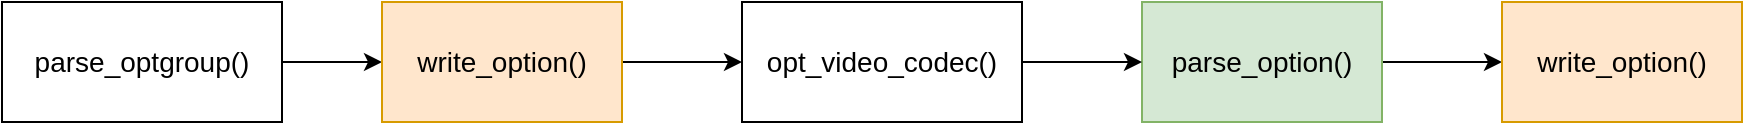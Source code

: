 <mxfile version="20.2.3" type="device"><diagram id="CCSkUD4YMc4SreTmyc2y" name="第 1 页"><mxGraphModel dx="2249" dy="865" grid="1" gridSize="10" guides="1" tooltips="1" connect="1" arrows="1" fold="1" page="1" pageScale="1" pageWidth="827" pageHeight="1169" math="0" shadow="0"><root><mxCell id="0"/><mxCell id="1" parent="0"/><mxCell id="aL7Z7T94MeomsDTvF9U8-7" value="" style="edgeStyle=orthogonalEdgeStyle;rounded=0;orthogonalLoop=1;jettySize=auto;html=1;fontSize=14;" parent="1" source="FtxlK899-vsp9U0ij4i_-1" target="aL7Z7T94MeomsDTvF9U8-1" edge="1"><mxGeometry relative="1" as="geometry"/></mxCell><mxCell id="FtxlK899-vsp9U0ij4i_-1" value="parse_optgroup()" style="rounded=0;whiteSpace=wrap;html=1;fontSize=14;" parent="1" vertex="1"><mxGeometry x="-760" y="340" width="140" height="60" as="geometry"/></mxCell><mxCell id="aL7Z7T94MeomsDTvF9U8-8" value="" style="edgeStyle=orthogonalEdgeStyle;rounded=0;orthogonalLoop=1;jettySize=auto;html=1;fontSize=14;" parent="1" source="aL7Z7T94MeomsDTvF9U8-1" target="aL7Z7T94MeomsDTvF9U8-6" edge="1"><mxGeometry relative="1" as="geometry"/></mxCell><mxCell id="aL7Z7T94MeomsDTvF9U8-1" value="write_option()" style="rounded=0;whiteSpace=wrap;html=1;fontSize=14;fillColor=#ffe6cc;strokeColor=#d79b00;" parent="1" vertex="1"><mxGeometry x="-570" y="340" width="120" height="60" as="geometry"/></mxCell><mxCell id="aL7Z7T94MeomsDTvF9U8-10" value="" style="edgeStyle=orthogonalEdgeStyle;rounded=0;orthogonalLoop=1;jettySize=auto;html=1;fontSize=14;" parent="1" source="aL7Z7T94MeomsDTvF9U8-2" target="aL7Z7T94MeomsDTvF9U8-5" edge="1"><mxGeometry relative="1" as="geometry"/></mxCell><mxCell id="aL7Z7T94MeomsDTvF9U8-2" value="parse_option()" style="rounded=0;whiteSpace=wrap;html=1;fontSize=14;fillColor=#d5e8d4;strokeColor=#82b366;" parent="1" vertex="1"><mxGeometry x="-190" y="340" width="120" height="60" as="geometry"/></mxCell><mxCell id="aL7Z7T94MeomsDTvF9U8-5" value="write_option()" style="rounded=0;whiteSpace=wrap;html=1;fontSize=14;fillColor=#ffe6cc;strokeColor=#d79b00;" parent="1" vertex="1"><mxGeometry x="-10" y="340" width="120" height="60" as="geometry"/></mxCell><mxCell id="aL7Z7T94MeomsDTvF9U8-9" value="" style="edgeStyle=orthogonalEdgeStyle;rounded=0;orthogonalLoop=1;jettySize=auto;html=1;fontSize=14;" parent="1" source="aL7Z7T94MeomsDTvF9U8-6" target="aL7Z7T94MeomsDTvF9U8-2" edge="1"><mxGeometry relative="1" as="geometry"/></mxCell><mxCell id="aL7Z7T94MeomsDTvF9U8-6" value="opt_video_codec()" style="rounded=0;whiteSpace=wrap;html=1;fontSize=14;" parent="1" vertex="1"><mxGeometry x="-390" y="340" width="140" height="60" as="geometry"/></mxCell></root></mxGraphModel></diagram></mxfile>